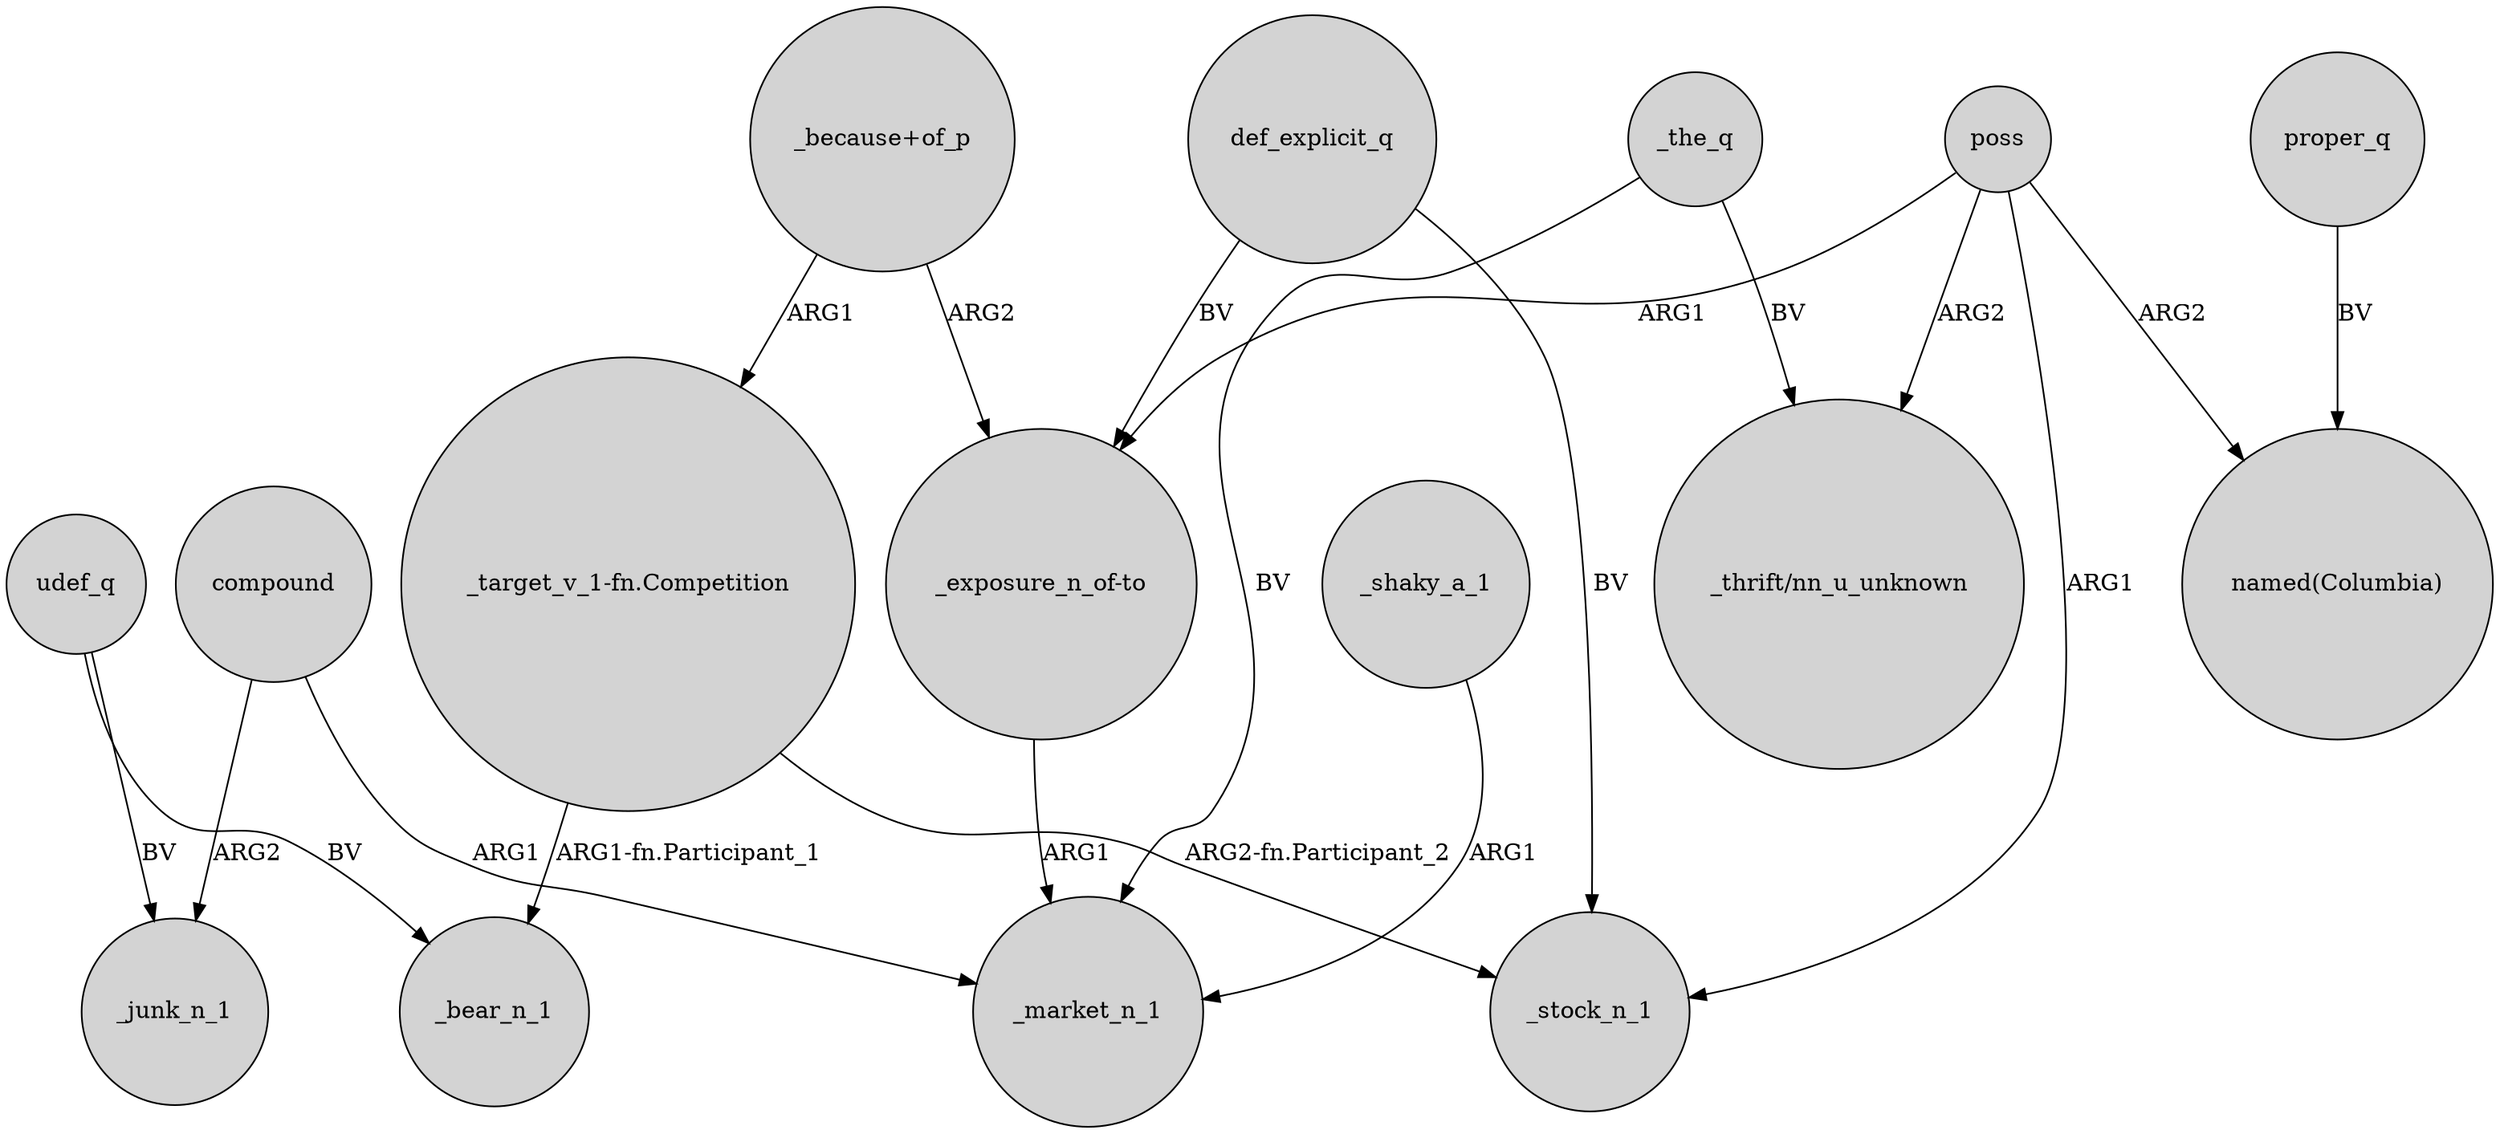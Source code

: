 digraph {
	node [shape=circle style=filled]
	poss -> "_exposure_n_of-to" [label=ARG1]
	"_target_v_1-fn.Competition" -> _bear_n_1 [label="ARG1-fn.Participant_1"]
	def_explicit_q -> _stock_n_1 [label=BV]
	compound -> _junk_n_1 [label=ARG2]
	poss -> "named(Columbia)" [label=ARG2]
	_the_q -> _market_n_1 [label=BV]
	_shaky_a_1 -> _market_n_1 [label=ARG1]
	_the_q -> "_thrift/nn_u_unknown" [label=BV]
	"_exposure_n_of-to" -> _market_n_1 [label=ARG1]
	poss -> _stock_n_1 [label=ARG1]
	def_explicit_q -> "_exposure_n_of-to" [label=BV]
	proper_q -> "named(Columbia)" [label=BV]
	udef_q -> _junk_n_1 [label=BV]
	"_because+of_p" -> "_exposure_n_of-to" [label=ARG2]
	"_target_v_1-fn.Competition" -> _stock_n_1 [label="ARG2-fn.Participant_2"]
	"_because+of_p" -> "_target_v_1-fn.Competition" [label=ARG1]
	compound -> _market_n_1 [label=ARG1]
	udef_q -> _bear_n_1 [label=BV]
	poss -> "_thrift/nn_u_unknown" [label=ARG2]
}
